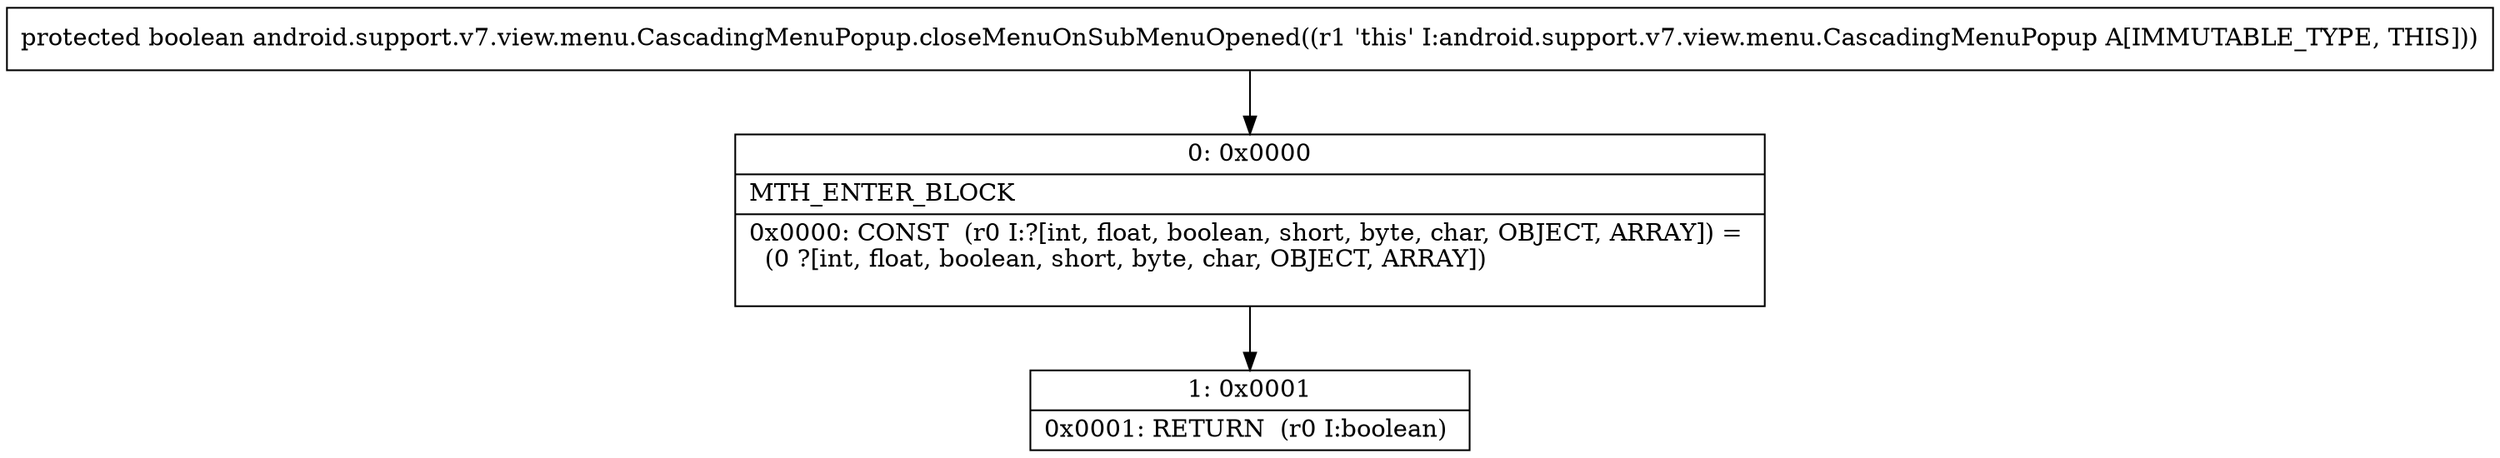 digraph "CFG forandroid.support.v7.view.menu.CascadingMenuPopup.closeMenuOnSubMenuOpened()Z" {
Node_0 [shape=record,label="{0\:\ 0x0000|MTH_ENTER_BLOCK\l|0x0000: CONST  (r0 I:?[int, float, boolean, short, byte, char, OBJECT, ARRAY]) = \l  (0 ?[int, float, boolean, short, byte, char, OBJECT, ARRAY])\l \l}"];
Node_1 [shape=record,label="{1\:\ 0x0001|0x0001: RETURN  (r0 I:boolean) \l}"];
MethodNode[shape=record,label="{protected boolean android.support.v7.view.menu.CascadingMenuPopup.closeMenuOnSubMenuOpened((r1 'this' I:android.support.v7.view.menu.CascadingMenuPopup A[IMMUTABLE_TYPE, THIS])) }"];
MethodNode -> Node_0;
Node_0 -> Node_1;
}

